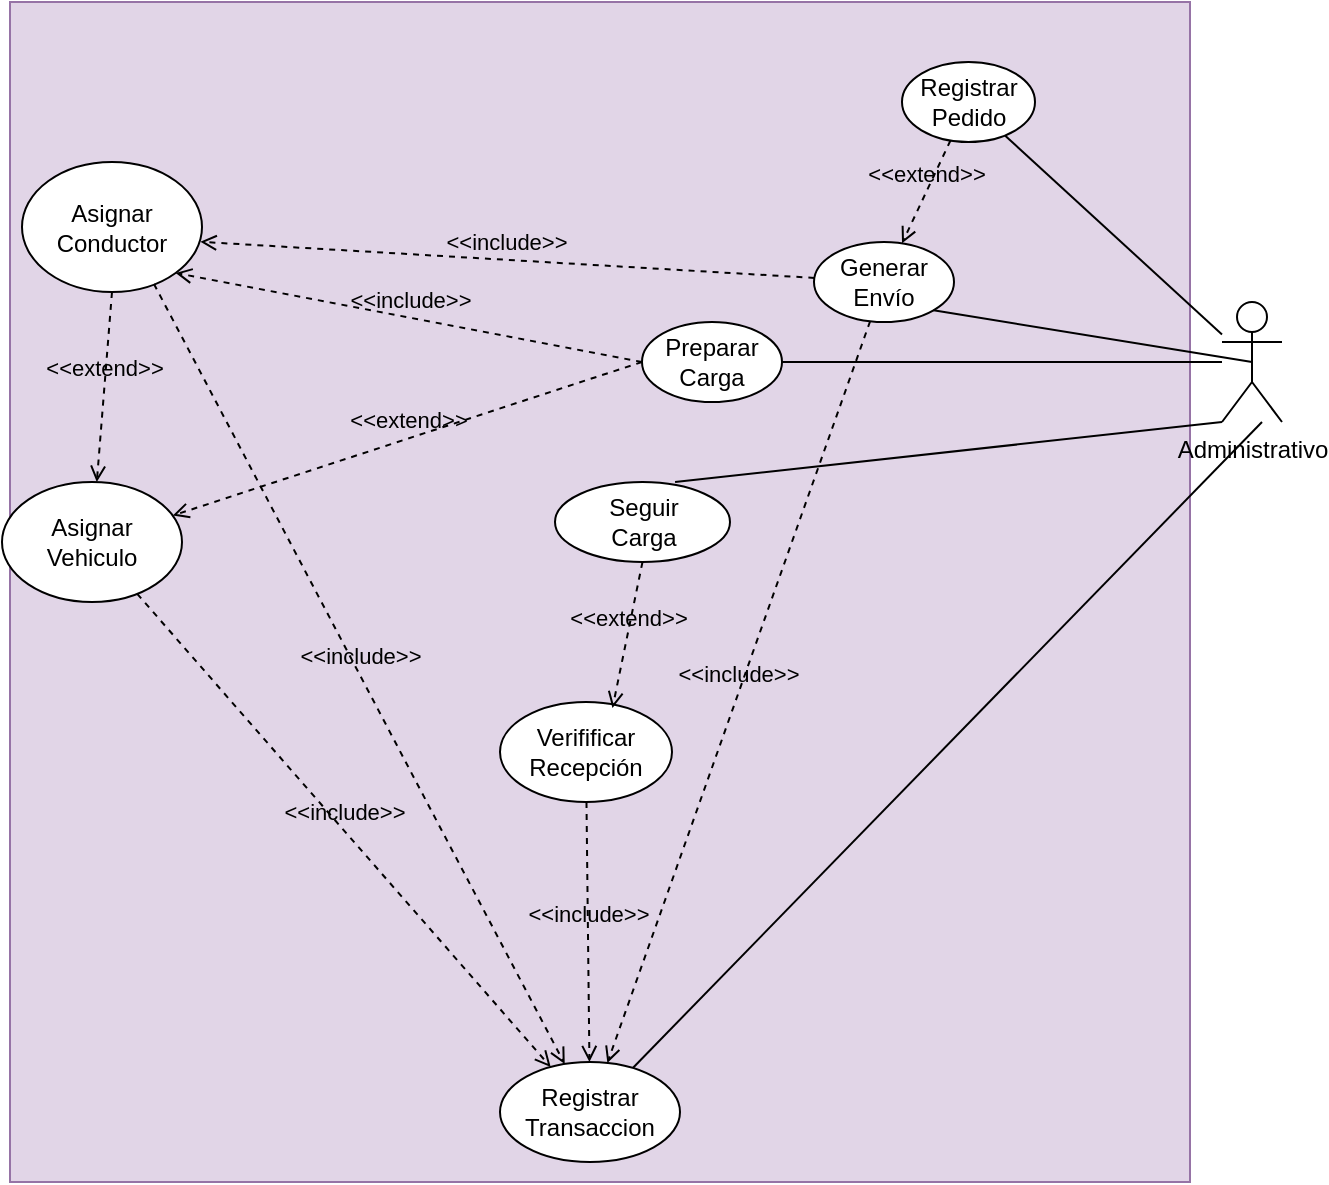 <mxfile version="21.6.8" type="device">
  <diagram name="Página-1" id="SoMi-gHF-uefFVFsGjbP">
    <mxGraphModel dx="1434" dy="1959" grid="1" gridSize="10" guides="1" tooltips="1" connect="1" arrows="1" fold="1" page="1" pageScale="1" pageWidth="827" pageHeight="1169" math="0" shadow="0">
      <root>
        <mxCell id="0" />
        <mxCell id="1" parent="0" />
        <mxCell id="SqMRHTgtwkgCWsWIXX0C-2" value="" style="whiteSpace=wrap;html=1;aspect=fixed;fillColor=#e1d5e7;strokeColor=#9673a6;" vertex="1" parent="1">
          <mxGeometry x="124" y="-140" width="590" height="590" as="geometry" />
        </mxCell>
        <mxCell id="SqMRHTgtwkgCWsWIXX0C-4" value="Administrativo" style="shape=umlActor;verticalLabelPosition=bottom;verticalAlign=top;html=1;outlineConnect=0;" vertex="1" parent="1">
          <mxGeometry x="730" y="10" width="30" height="60" as="geometry" />
        </mxCell>
        <mxCell id="SqMRHTgtwkgCWsWIXX0C-39" value="Generar&lt;br&gt;Envío" style="ellipse;whiteSpace=wrap;html=1;" vertex="1" parent="1">
          <mxGeometry x="526" y="-20" width="70" height="40" as="geometry" />
        </mxCell>
        <mxCell id="SqMRHTgtwkgCWsWIXX0C-40" value="" style="endArrow=none;html=1;rounded=0;" edge="1" parent="1" source="SqMRHTgtwkgCWsWIXX0C-45" target="SqMRHTgtwkgCWsWIXX0C-4">
          <mxGeometry width="50" height="50" relative="1" as="geometry">
            <mxPoint x="390" y="230" as="sourcePoint" />
            <mxPoint x="440" y="180" as="targetPoint" />
          </mxGeometry>
        </mxCell>
        <mxCell id="SqMRHTgtwkgCWsWIXX0C-41" value="Preparar&lt;br&gt;Carga" style="ellipse;whiteSpace=wrap;html=1;" vertex="1" parent="1">
          <mxGeometry x="440" y="20" width="70" height="40" as="geometry" />
        </mxCell>
        <mxCell id="SqMRHTgtwkgCWsWIXX0C-45" value="Registrar&lt;br&gt;Pedido" style="ellipse;whiteSpace=wrap;html=1;" vertex="1" parent="1">
          <mxGeometry x="570" y="-110" width="66.5" height="40" as="geometry" />
        </mxCell>
        <mxCell id="SqMRHTgtwkgCWsWIXX0C-48" value="" style="endArrow=none;html=1;rounded=0;" edge="1" parent="1" source="SqMRHTgtwkgCWsWIXX0C-41" target="SqMRHTgtwkgCWsWIXX0C-4">
          <mxGeometry width="50" height="50" relative="1" as="geometry">
            <mxPoint x="390" y="230" as="sourcePoint" />
            <mxPoint x="440" y="180" as="targetPoint" />
          </mxGeometry>
        </mxCell>
        <mxCell id="SqMRHTgtwkgCWsWIXX0C-49" value="Asignar&lt;br&gt;Conductor" style="ellipse;whiteSpace=wrap;html=1;" vertex="1" parent="1">
          <mxGeometry x="130" y="-60" width="90" height="65" as="geometry" />
        </mxCell>
        <mxCell id="SqMRHTgtwkgCWsWIXX0C-51" value="&amp;lt;&amp;lt;include&amp;gt;&amp;gt;" style="html=1;verticalAlign=bottom;labelBackgroundColor=none;endArrow=open;endFill=0;dashed=1;rounded=0;entryX=0.991;entryY=0.614;entryDx=0;entryDy=0;entryPerimeter=0;" edge="1" parent="1" source="SqMRHTgtwkgCWsWIXX0C-39" target="SqMRHTgtwkgCWsWIXX0C-49">
          <mxGeometry width="160" relative="1" as="geometry">
            <mxPoint x="330" y="210" as="sourcePoint" />
            <mxPoint x="490" y="210" as="targetPoint" />
          </mxGeometry>
        </mxCell>
        <mxCell id="SqMRHTgtwkgCWsWIXX0C-52" value="&amp;lt;&amp;lt;include&amp;gt;&amp;gt;" style="html=1;verticalAlign=bottom;labelBackgroundColor=none;endArrow=open;endFill=0;dashed=1;rounded=0;exitX=0;exitY=0.5;exitDx=0;exitDy=0;entryX=1;entryY=1;entryDx=0;entryDy=0;" edge="1" parent="1" source="SqMRHTgtwkgCWsWIXX0C-41" target="SqMRHTgtwkgCWsWIXX0C-49">
          <mxGeometry width="160" relative="1" as="geometry">
            <mxPoint x="330" y="210" as="sourcePoint" />
            <mxPoint x="490" y="210" as="targetPoint" />
          </mxGeometry>
        </mxCell>
        <mxCell id="SqMRHTgtwkgCWsWIXX0C-54" value="&amp;lt;&amp;lt;extend&amp;gt;&amp;gt;" style="html=1;verticalAlign=bottom;labelBackgroundColor=none;endArrow=open;endFill=0;dashed=1;rounded=0;" edge="1" parent="1" source="SqMRHTgtwkgCWsWIXX0C-45" target="SqMRHTgtwkgCWsWIXX0C-39">
          <mxGeometry width="160" relative="1" as="geometry">
            <mxPoint x="330" y="210" as="sourcePoint" />
            <mxPoint x="490" y="210" as="targetPoint" />
          </mxGeometry>
        </mxCell>
        <mxCell id="SqMRHTgtwkgCWsWIXX0C-55" value="Asignar&lt;br&gt;Vehiculo" style="ellipse;whiteSpace=wrap;html=1;" vertex="1" parent="1">
          <mxGeometry x="120" y="100" width="90" height="60" as="geometry" />
        </mxCell>
        <mxCell id="SqMRHTgtwkgCWsWIXX0C-56" value="&amp;lt;&amp;lt;extend&amp;gt;&amp;gt;" style="html=1;verticalAlign=bottom;labelBackgroundColor=none;endArrow=open;endFill=0;dashed=1;rounded=0;exitX=0.5;exitY=1;exitDx=0;exitDy=0;" edge="1" parent="1" source="SqMRHTgtwkgCWsWIXX0C-49" target="SqMRHTgtwkgCWsWIXX0C-55">
          <mxGeometry width="160" relative="1" as="geometry">
            <mxPoint x="220" y="290" as="sourcePoint" />
            <mxPoint x="380" y="290" as="targetPoint" />
          </mxGeometry>
        </mxCell>
        <mxCell id="SqMRHTgtwkgCWsWIXX0C-58" value="Seguir&lt;br&gt;Carga" style="ellipse;whiteSpace=wrap;html=1;" vertex="1" parent="1">
          <mxGeometry x="396.5" y="100" width="87.5" height="40" as="geometry" />
        </mxCell>
        <mxCell id="SqMRHTgtwkgCWsWIXX0C-60" value="&amp;lt;&amp;lt;extend&amp;gt;&amp;gt;" style="html=1;verticalAlign=bottom;labelBackgroundColor=none;endArrow=open;endFill=0;dashed=1;rounded=0;exitX=0;exitY=0.5;exitDx=0;exitDy=0;" edge="1" parent="1" source="SqMRHTgtwkgCWsWIXX0C-41" target="SqMRHTgtwkgCWsWIXX0C-55">
          <mxGeometry width="160" relative="1" as="geometry">
            <mxPoint x="330" y="170" as="sourcePoint" />
            <mxPoint x="490" y="170" as="targetPoint" />
          </mxGeometry>
        </mxCell>
        <mxCell id="SqMRHTgtwkgCWsWIXX0C-62" value="" style="endArrow=none;html=1;rounded=0;entryX=0;entryY=1;entryDx=0;entryDy=0;entryPerimeter=0;exitX=0.686;exitY=0;exitDx=0;exitDy=0;exitPerimeter=0;" edge="1" parent="1" source="SqMRHTgtwkgCWsWIXX0C-58" target="SqMRHTgtwkgCWsWIXX0C-4">
          <mxGeometry width="50" height="50" relative="1" as="geometry">
            <mxPoint x="700" y="230" as="sourcePoint" />
            <mxPoint x="750" y="180" as="targetPoint" />
          </mxGeometry>
        </mxCell>
        <mxCell id="SqMRHTgtwkgCWsWIXX0C-64" value="Verifificar&lt;br&gt;Recepción" style="ellipse;whiteSpace=wrap;html=1;" vertex="1" parent="1">
          <mxGeometry x="369" y="210" width="86" height="50" as="geometry" />
        </mxCell>
        <mxCell id="SqMRHTgtwkgCWsWIXX0C-67" value="&amp;lt;&amp;lt;extend&amp;gt;&amp;gt;" style="html=1;verticalAlign=bottom;labelBackgroundColor=none;endArrow=open;endFill=0;dashed=1;rounded=0;entryX=0.654;entryY=0.06;entryDx=0;entryDy=0;entryPerimeter=0;exitX=0.5;exitY=1;exitDx=0;exitDy=0;" edge="1" parent="1" source="SqMRHTgtwkgCWsWIXX0C-58" target="SqMRHTgtwkgCWsWIXX0C-64">
          <mxGeometry width="160" relative="1" as="geometry">
            <mxPoint x="330" y="170" as="sourcePoint" />
            <mxPoint x="490" y="170" as="targetPoint" />
          </mxGeometry>
        </mxCell>
        <mxCell id="SqMRHTgtwkgCWsWIXX0C-69" value="Registrar Transaccion" style="ellipse;whiteSpace=wrap;html=1;" vertex="1" parent="1">
          <mxGeometry x="369" y="390" width="90" height="50" as="geometry" />
        </mxCell>
        <mxCell id="SqMRHTgtwkgCWsWIXX0C-70" value="" style="endArrow=none;html=1;rounded=0;" edge="1" parent="1" source="SqMRHTgtwkgCWsWIXX0C-69">
          <mxGeometry width="50" height="50" relative="1" as="geometry">
            <mxPoint x="700" y="120" as="sourcePoint" />
            <mxPoint x="750" y="70" as="targetPoint" />
          </mxGeometry>
        </mxCell>
        <mxCell id="SqMRHTgtwkgCWsWIXX0C-72" value="&amp;lt;&amp;lt;include&amp;gt;&amp;gt;" style="html=1;verticalAlign=bottom;labelBackgroundColor=none;endArrow=open;endFill=0;dashed=1;rounded=0;exitX=0.733;exitY=0.938;exitDx=0;exitDy=0;exitPerimeter=0;" edge="1" parent="1" source="SqMRHTgtwkgCWsWIXX0C-49" target="SqMRHTgtwkgCWsWIXX0C-69">
          <mxGeometry width="160" relative="1" as="geometry">
            <mxPoint x="140" y="200" as="sourcePoint" />
            <mxPoint x="300" y="200" as="targetPoint" />
          </mxGeometry>
        </mxCell>
        <mxCell id="SqMRHTgtwkgCWsWIXX0C-73" value="&amp;lt;&amp;lt;include&amp;gt;&amp;gt;" style="html=1;verticalAlign=bottom;labelBackgroundColor=none;endArrow=open;endFill=0;dashed=1;rounded=0;" edge="1" parent="1" source="SqMRHTgtwkgCWsWIXX0C-55" target="SqMRHTgtwkgCWsWIXX0C-69">
          <mxGeometry width="160" relative="1" as="geometry">
            <mxPoint x="200" y="210" as="sourcePoint" />
            <mxPoint x="360" y="210" as="targetPoint" />
          </mxGeometry>
        </mxCell>
        <mxCell id="SqMRHTgtwkgCWsWIXX0C-74" value="&amp;lt;&amp;lt;include&amp;gt;&amp;gt;" style="html=1;verticalAlign=bottom;labelBackgroundColor=none;endArrow=open;endFill=0;dashed=1;rounded=0;" edge="1" parent="1" source="SqMRHTgtwkgCWsWIXX0C-64" target="SqMRHTgtwkgCWsWIXX0C-69">
          <mxGeometry width="160" relative="1" as="geometry">
            <mxPoint x="150" y="250" as="sourcePoint" />
            <mxPoint x="310" y="250" as="targetPoint" />
          </mxGeometry>
        </mxCell>
        <mxCell id="SqMRHTgtwkgCWsWIXX0C-75" value="&amp;lt;&amp;lt;include&amp;gt;&amp;gt;" style="html=1;verticalAlign=bottom;labelBackgroundColor=none;endArrow=open;endFill=0;dashed=1;rounded=0;" edge="1" parent="1" source="SqMRHTgtwkgCWsWIXX0C-39" target="SqMRHTgtwkgCWsWIXX0C-69">
          <mxGeometry width="160" relative="1" as="geometry">
            <mxPoint x="470" y="120" as="sourcePoint" />
            <mxPoint x="630" y="120" as="targetPoint" />
          </mxGeometry>
        </mxCell>
        <mxCell id="SqMRHTgtwkgCWsWIXX0C-78" value="" style="endArrow=none;html=1;rounded=0;entryX=0.5;entryY=0.5;entryDx=0;entryDy=0;entryPerimeter=0;exitX=1;exitY=1;exitDx=0;exitDy=0;" edge="1" parent="1" source="SqMRHTgtwkgCWsWIXX0C-39" target="SqMRHTgtwkgCWsWIXX0C-4">
          <mxGeometry width="50" height="50" relative="1" as="geometry">
            <mxPoint x="580" y="140" as="sourcePoint" />
            <mxPoint x="630" y="90" as="targetPoint" />
          </mxGeometry>
        </mxCell>
      </root>
    </mxGraphModel>
  </diagram>
</mxfile>
